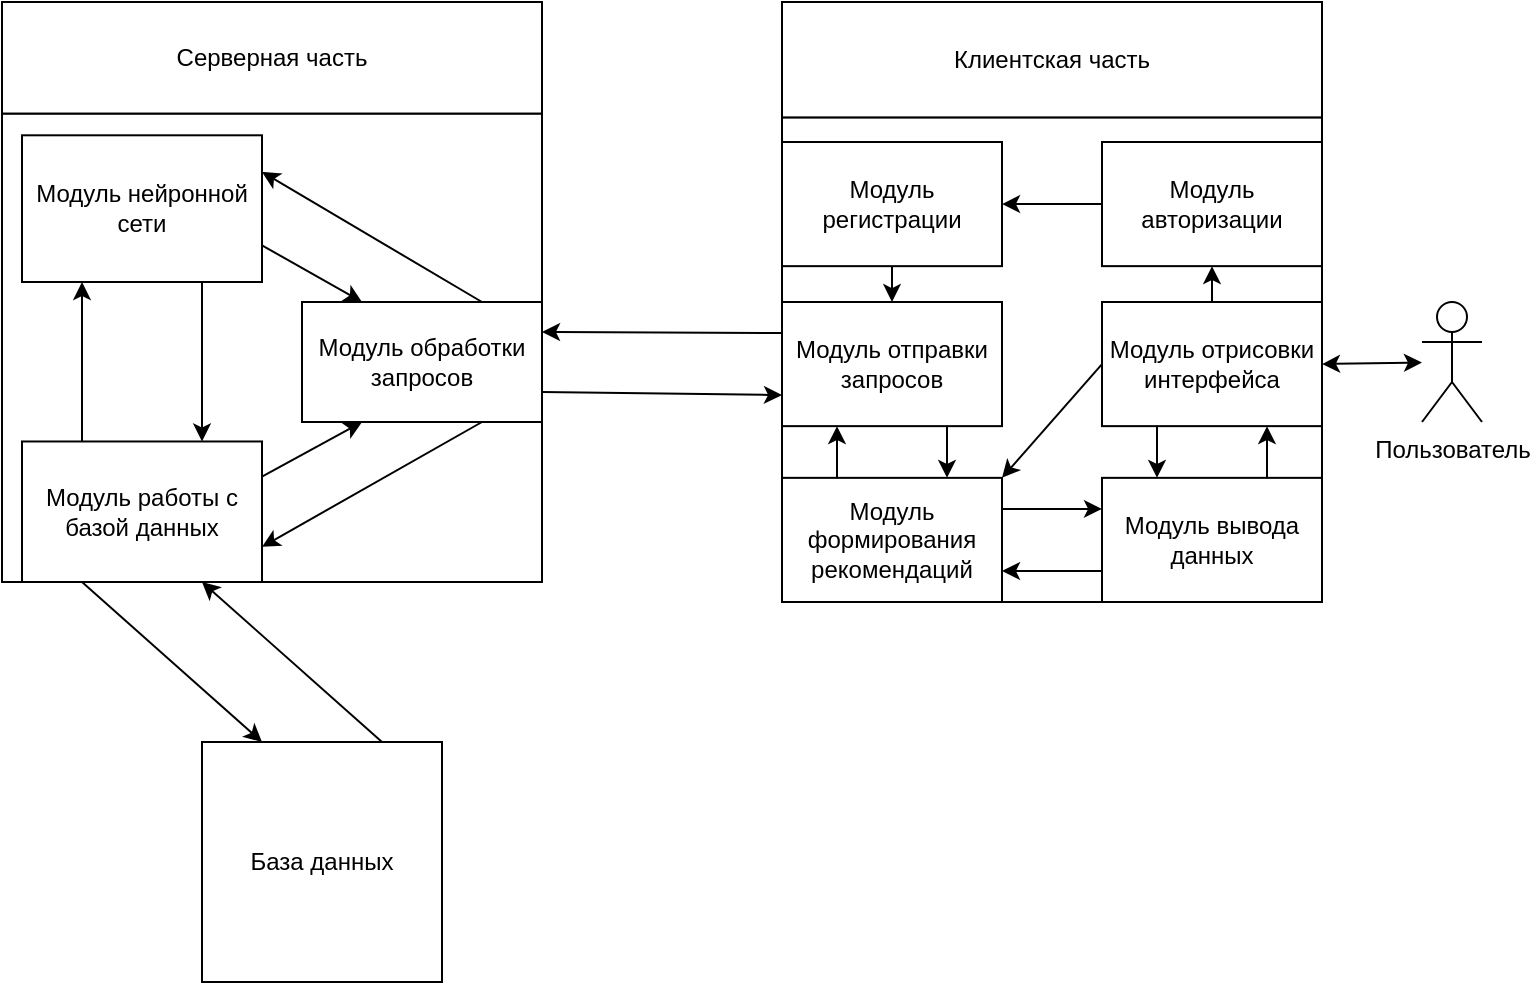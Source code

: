 <mxfile version="16.0.0" type="device"><diagram id="RUpwigVKsZJfVb4ffFtQ" name="Страница 1"><mxGraphModel dx="1160" dy="911" grid="1" gridSize="10" guides="1" tooltips="1" connect="1" arrows="1" fold="1" page="1" pageScale="1" pageWidth="827" pageHeight="1169" math="0" shadow="0"><root><mxCell id="0"/><mxCell id="1" parent="0"/><mxCell id="U-NaTjjt9iXgpwdmYIxd-7" value="" style="group" vertex="1" connectable="0" parent="1"><mxGeometry x="50" y="110" width="660" height="300" as="geometry"/></mxCell><mxCell id="U-NaTjjt9iXgpwdmYIxd-1" value="" style="rounded=0;whiteSpace=wrap;html=1;" vertex="1" parent="U-NaTjjt9iXgpwdmYIxd-7"><mxGeometry y="55.769" width="270.0" height="234.231" as="geometry"/></mxCell><mxCell id="U-NaTjjt9iXgpwdmYIxd-2" value="Серверная часть" style="rounded=0;whiteSpace=wrap;html=1;" vertex="1" parent="U-NaTjjt9iXgpwdmYIxd-7"><mxGeometry width="270" height="55.769" as="geometry"/></mxCell><mxCell id="U-NaTjjt9iXgpwdmYIxd-15" value="Модуль нейронной сети" style="rounded=0;whiteSpace=wrap;html=1;" vertex="1" parent="U-NaTjjt9iXgpwdmYIxd-7"><mxGeometry x="10" y="66.65" width="120" height="73.35" as="geometry"/></mxCell><mxCell id="U-NaTjjt9iXgpwdmYIxd-14" value="Модуль обработки запросов" style="rounded=0;whiteSpace=wrap;html=1;" vertex="1" parent="U-NaTjjt9iXgpwdmYIxd-7"><mxGeometry x="150" y="150" width="120" height="60" as="geometry"/></mxCell><mxCell id="U-NaTjjt9iXgpwdmYIxd-9" value="Модуль работы с базой данных" style="rounded=0;whiteSpace=wrap;html=1;" vertex="1" parent="U-NaTjjt9iXgpwdmYIxd-7"><mxGeometry x="10" y="219.74" width="120" height="70.26" as="geometry"/></mxCell><mxCell id="U-NaTjjt9iXgpwdmYIxd-8" value="" style="group" vertex="1" connectable="0" parent="U-NaTjjt9iXgpwdmYIxd-7"><mxGeometry x="390" width="270" height="300" as="geometry"/></mxCell><mxCell id="U-NaTjjt9iXgpwdmYIxd-5" value="" style="rounded=0;whiteSpace=wrap;html=1;" vertex="1" parent="U-NaTjjt9iXgpwdmYIxd-8"><mxGeometry y="57.692" width="270.0" height="242.308" as="geometry"/></mxCell><mxCell id="U-NaTjjt9iXgpwdmYIxd-6" value="Клиентская часть" style="rounded=0;whiteSpace=wrap;html=1;" vertex="1" parent="U-NaTjjt9iXgpwdmYIxd-8"><mxGeometry width="270" height="57.692" as="geometry"/></mxCell><mxCell id="U-NaTjjt9iXgpwdmYIxd-37" value="Модуль отправки запросов" style="rounded=0;whiteSpace=wrap;html=1;" vertex="1" parent="U-NaTjjt9iXgpwdmYIxd-8"><mxGeometry y="150.002" width="110" height="62.069" as="geometry"/></mxCell><mxCell id="U-NaTjjt9iXgpwdmYIxd-36" value="Модуль отрисовки интерфейса" style="rounded=0;whiteSpace=wrap;html=1;" vertex="1" parent="U-NaTjjt9iXgpwdmYIxd-8"><mxGeometry x="160" y="150.002" width="110" height="62.069" as="geometry"/></mxCell><mxCell id="U-NaTjjt9iXgpwdmYIxd-38" value="Модуль регистрации" style="rounded=0;whiteSpace=wrap;html=1;" vertex="1" parent="U-NaTjjt9iXgpwdmYIxd-8"><mxGeometry y="70.004" width="110" height="62.069" as="geometry"/></mxCell><mxCell id="U-NaTjjt9iXgpwdmYIxd-39" value="Модуль авторизации" style="rounded=0;whiteSpace=wrap;html=1;" vertex="1" parent="U-NaTjjt9iXgpwdmYIxd-8"><mxGeometry x="160" y="70.001" width="110" height="62.069" as="geometry"/></mxCell><mxCell id="U-NaTjjt9iXgpwdmYIxd-48" value="" style="endArrow=classic;html=1;rounded=0;exitX=0.5;exitY=0;exitDx=0;exitDy=0;entryX=0.5;entryY=1;entryDx=0;entryDy=0;" edge="1" parent="U-NaTjjt9iXgpwdmYIxd-8" source="U-NaTjjt9iXgpwdmYIxd-36" target="U-NaTjjt9iXgpwdmYIxd-39"><mxGeometry width="50" height="50" relative="1" as="geometry"><mxPoint x="300" y="362.069" as="sourcePoint"/><mxPoint x="350" y="310.345" as="targetPoint"/></mxGeometry></mxCell><mxCell id="U-NaTjjt9iXgpwdmYIxd-49" value="" style="endArrow=classic;html=1;rounded=0;entryX=1;entryY=0.5;entryDx=0;entryDy=0;exitX=0;exitY=0.5;exitDx=0;exitDy=0;" edge="1" parent="U-NaTjjt9iXgpwdmYIxd-8" source="U-NaTjjt9iXgpwdmYIxd-39" target="U-NaTjjt9iXgpwdmYIxd-38"><mxGeometry width="50" height="50" relative="1" as="geometry"><mxPoint x="250" y="434.483" as="sourcePoint"/><mxPoint x="300" y="382.759" as="targetPoint"/></mxGeometry></mxCell><mxCell id="U-NaTjjt9iXgpwdmYIxd-40" value="Модуль формирования рекомендаций" style="rounded=0;whiteSpace=wrap;html=1;" vertex="1" parent="U-NaTjjt9iXgpwdmYIxd-8"><mxGeometry y="237.93" width="110" height="62.07" as="geometry"/></mxCell><mxCell id="U-NaTjjt9iXgpwdmYIxd-52" value="" style="endArrow=classic;html=1;rounded=0;exitX=0.5;exitY=1;exitDx=0;exitDy=0;entryX=0.5;entryY=0;entryDx=0;entryDy=0;" edge="1" parent="U-NaTjjt9iXgpwdmYIxd-8" source="U-NaTjjt9iXgpwdmYIxd-38" target="U-NaTjjt9iXgpwdmYIxd-37"><mxGeometry width="50" height="50" relative="1" as="geometry"><mxPoint x="-50" y="150" as="sourcePoint"/><mxPoint y="100" as="targetPoint"/></mxGeometry></mxCell><mxCell id="U-NaTjjt9iXgpwdmYIxd-53" value="Модуль вывода данных" style="rounded=0;whiteSpace=wrap;html=1;" vertex="1" parent="U-NaTjjt9iXgpwdmYIxd-8"><mxGeometry x="160" y="237.93" width="110" height="62.07" as="geometry"/></mxCell><mxCell id="U-NaTjjt9iXgpwdmYIxd-55" value="" style="endArrow=classic;html=1;rounded=0;entryX=0.75;entryY=1;entryDx=0;entryDy=0;exitX=0.75;exitY=0;exitDx=0;exitDy=0;" edge="1" parent="U-NaTjjt9iXgpwdmYIxd-8" source="U-NaTjjt9iXgpwdmYIxd-53" target="U-NaTjjt9iXgpwdmYIxd-36"><mxGeometry width="50" height="50" relative="1" as="geometry"><mxPoint x="210" y="390" as="sourcePoint"/><mxPoint x="260" y="340" as="targetPoint"/></mxGeometry></mxCell><mxCell id="U-NaTjjt9iXgpwdmYIxd-56" value="" style="endArrow=classic;html=1;rounded=0;entryX=0.25;entryY=1;entryDx=0;entryDy=0;exitX=0.25;exitY=0;exitDx=0;exitDy=0;" edge="1" parent="U-NaTjjt9iXgpwdmYIxd-8" source="U-NaTjjt9iXgpwdmYIxd-40" target="U-NaTjjt9iXgpwdmYIxd-37"><mxGeometry width="50" height="50" relative="1" as="geometry"><mxPoint x="30" y="380" as="sourcePoint"/><mxPoint x="80" y="330" as="targetPoint"/></mxGeometry></mxCell><mxCell id="U-NaTjjt9iXgpwdmYIxd-57" value="" style="endArrow=classic;html=1;rounded=0;exitX=0.75;exitY=1;exitDx=0;exitDy=0;entryX=0.75;entryY=0;entryDx=0;entryDy=0;" edge="1" parent="U-NaTjjt9iXgpwdmYIxd-8" source="U-NaTjjt9iXgpwdmYIxd-37" target="U-NaTjjt9iXgpwdmYIxd-40"><mxGeometry width="50" height="50" relative="1" as="geometry"><mxPoint x="60" y="370" as="sourcePoint"/><mxPoint x="110" y="320" as="targetPoint"/></mxGeometry></mxCell><mxCell id="U-NaTjjt9iXgpwdmYIxd-58" value="" style="endArrow=classic;html=1;rounded=0;exitX=0.25;exitY=1;exitDx=0;exitDy=0;entryX=0.25;entryY=0;entryDx=0;entryDy=0;" edge="1" parent="U-NaTjjt9iXgpwdmYIxd-8" source="U-NaTjjt9iXgpwdmYIxd-36" target="U-NaTjjt9iXgpwdmYIxd-53"><mxGeometry width="50" height="50" relative="1" as="geometry"><mxPoint x="200" y="370" as="sourcePoint"/><mxPoint x="250" y="320" as="targetPoint"/></mxGeometry></mxCell><mxCell id="U-NaTjjt9iXgpwdmYIxd-60" value="" style="endArrow=classic;html=1;rounded=0;entryX=1;entryY=0.75;entryDx=0;entryDy=0;exitX=0;exitY=0.75;exitDx=0;exitDy=0;" edge="1" parent="U-NaTjjt9iXgpwdmYIxd-8" source="U-NaTjjt9iXgpwdmYIxd-53" target="U-NaTjjt9iXgpwdmYIxd-40"><mxGeometry width="50" height="50" relative="1" as="geometry"><mxPoint x="90" y="360" as="sourcePoint"/><mxPoint x="140" y="310" as="targetPoint"/></mxGeometry></mxCell><mxCell id="U-NaTjjt9iXgpwdmYIxd-62" value="" style="endArrow=classic;html=1;rounded=0;entryX=0;entryY=0.25;entryDx=0;entryDy=0;exitX=1;exitY=0.25;exitDx=0;exitDy=0;" edge="1" parent="U-NaTjjt9iXgpwdmYIxd-8" source="U-NaTjjt9iXgpwdmYIxd-40" target="U-NaTjjt9iXgpwdmYIxd-53"><mxGeometry width="50" height="50" relative="1" as="geometry"><mxPoint x="10" y="410" as="sourcePoint"/><mxPoint x="60" y="360" as="targetPoint"/></mxGeometry></mxCell><mxCell id="U-NaTjjt9iXgpwdmYIxd-63" value="" style="endArrow=classic;html=1;rounded=0;entryX=1;entryY=0;entryDx=0;entryDy=0;exitX=0;exitY=0.5;exitDx=0;exitDy=0;" edge="1" parent="U-NaTjjt9iXgpwdmYIxd-8" source="U-NaTjjt9iXgpwdmYIxd-36" target="U-NaTjjt9iXgpwdmYIxd-40"><mxGeometry width="50" height="50" relative="1" as="geometry"><mxPoint x="110" y="350" as="sourcePoint"/><mxPoint x="130" y="330" as="targetPoint"/></mxGeometry></mxCell><mxCell id="U-NaTjjt9iXgpwdmYIxd-30" value="" style="endArrow=classic;html=1;rounded=0;entryX=0.25;entryY=1;entryDx=0;entryDy=0;exitX=1;exitY=0.25;exitDx=0;exitDy=0;" edge="1" parent="U-NaTjjt9iXgpwdmYIxd-7" source="U-NaTjjt9iXgpwdmYIxd-9" target="U-NaTjjt9iXgpwdmYIxd-14"><mxGeometry width="50" height="50" relative="1" as="geometry"><mxPoint x="230" y="350" as="sourcePoint"/><mxPoint x="280" y="300" as="targetPoint"/></mxGeometry></mxCell><mxCell id="U-NaTjjt9iXgpwdmYIxd-31" value="" style="endArrow=classic;html=1;rounded=0;exitX=0.75;exitY=1;exitDx=0;exitDy=0;entryX=1;entryY=0.75;entryDx=0;entryDy=0;" edge="1" parent="U-NaTjjt9iXgpwdmYIxd-7" source="U-NaTjjt9iXgpwdmYIxd-14" target="U-NaTjjt9iXgpwdmYIxd-9"><mxGeometry width="50" height="50" relative="1" as="geometry"><mxPoint x="320" y="350" as="sourcePoint"/><mxPoint x="370" y="300" as="targetPoint"/></mxGeometry></mxCell><mxCell id="U-NaTjjt9iXgpwdmYIxd-32" value="" style="endArrow=classic;html=1;rounded=0;exitX=1;exitY=0.75;exitDx=0;exitDy=0;entryX=0.25;entryY=0;entryDx=0;entryDy=0;" edge="1" parent="U-NaTjjt9iXgpwdmYIxd-7" source="U-NaTjjt9iXgpwdmYIxd-15" target="U-NaTjjt9iXgpwdmYIxd-14"><mxGeometry width="50" height="50" relative="1" as="geometry"><mxPoint x="300" y="360" as="sourcePoint"/><mxPoint x="350" y="310" as="targetPoint"/></mxGeometry></mxCell><mxCell id="U-NaTjjt9iXgpwdmYIxd-33" value="" style="endArrow=classic;html=1;rounded=0;entryX=1;entryY=0.25;entryDx=0;entryDy=0;exitX=0.75;exitY=0;exitDx=0;exitDy=0;" edge="1" parent="U-NaTjjt9iXgpwdmYIxd-7" source="U-NaTjjt9iXgpwdmYIxd-14" target="U-NaTjjt9iXgpwdmYIxd-15"><mxGeometry width="50" height="50" relative="1" as="geometry"><mxPoint x="320" y="370" as="sourcePoint"/><mxPoint x="370" y="320" as="targetPoint"/></mxGeometry></mxCell><mxCell id="U-NaTjjt9iXgpwdmYIxd-34" value="" style="endArrow=classic;html=1;rounded=0;exitX=0.25;exitY=0;exitDx=0;exitDy=0;entryX=0.25;entryY=1;entryDx=0;entryDy=0;" edge="1" parent="U-NaTjjt9iXgpwdmYIxd-7" source="U-NaTjjt9iXgpwdmYIxd-9" target="U-NaTjjt9iXgpwdmYIxd-15"><mxGeometry width="50" height="50" relative="1" as="geometry"><mxPoint x="310" y="340" as="sourcePoint"/><mxPoint x="360" y="290" as="targetPoint"/></mxGeometry></mxCell><mxCell id="U-NaTjjt9iXgpwdmYIxd-35" value="" style="endArrow=classic;html=1;rounded=0;exitX=0.75;exitY=1;exitDx=0;exitDy=0;entryX=0.75;entryY=0;entryDx=0;entryDy=0;" edge="1" parent="U-NaTjjt9iXgpwdmYIxd-7" source="U-NaTjjt9iXgpwdmYIxd-15" target="U-NaTjjt9iXgpwdmYIxd-9"><mxGeometry width="50" height="50" relative="1" as="geometry"><mxPoint x="250" y="340" as="sourcePoint"/><mxPoint x="300" y="290" as="targetPoint"/></mxGeometry></mxCell><mxCell id="U-NaTjjt9iXgpwdmYIxd-42" value="" style="endArrow=classic;html=1;rounded=0;exitX=0;exitY=0.25;exitDx=0;exitDy=0;entryX=1;entryY=0.25;entryDx=0;entryDy=0;" edge="1" parent="U-NaTjjt9iXgpwdmYIxd-7" source="U-NaTjjt9iXgpwdmYIxd-37" target="U-NaTjjt9iXgpwdmYIxd-14"><mxGeometry width="50" height="50" relative="1" as="geometry"><mxPoint x="280" y="170" as="sourcePoint"/><mxPoint x="330" y="120" as="targetPoint"/></mxGeometry></mxCell><mxCell id="U-NaTjjt9iXgpwdmYIxd-43" value="" style="endArrow=classic;html=1;rounded=0;entryX=0;entryY=0.75;entryDx=0;entryDy=0;exitX=1;exitY=0.75;exitDx=0;exitDy=0;" edge="1" parent="U-NaTjjt9iXgpwdmYIxd-7" source="U-NaTjjt9iXgpwdmYIxd-14" target="U-NaTjjt9iXgpwdmYIxd-37"><mxGeometry width="50" height="50" relative="1" as="geometry"><mxPoint x="290" y="280" as="sourcePoint"/><mxPoint x="340" y="230" as="targetPoint"/></mxGeometry></mxCell><mxCell id="U-NaTjjt9iXgpwdmYIxd-19" value="База данных" style="rounded=0;whiteSpace=wrap;html=1;" vertex="1" parent="1"><mxGeometry x="150" y="480" width="120" height="120" as="geometry"/></mxCell><mxCell id="U-NaTjjt9iXgpwdmYIxd-20" value="" style="endArrow=classic;html=1;rounded=0;exitX=0.25;exitY=1;exitDx=0;exitDy=0;entryX=0.25;entryY=0;entryDx=0;entryDy=0;" edge="1" parent="1" source="U-NaTjjt9iXgpwdmYIxd-9" target="U-NaTjjt9iXgpwdmYIxd-19"><mxGeometry width="50" height="50" relative="1" as="geometry"><mxPoint x="290" y="380" as="sourcePoint"/><mxPoint x="340" y="330" as="targetPoint"/></mxGeometry></mxCell><mxCell id="U-NaTjjt9iXgpwdmYIxd-21" value="" style="endArrow=classic;html=1;rounded=0;entryX=0.75;entryY=1;entryDx=0;entryDy=0;exitX=0.75;exitY=0;exitDx=0;exitDy=0;" edge="1" parent="1" source="U-NaTjjt9iXgpwdmYIxd-19" target="U-NaTjjt9iXgpwdmYIxd-9"><mxGeometry width="50" height="50" relative="1" as="geometry"><mxPoint x="240" y="370" as="sourcePoint"/><mxPoint x="290" y="320" as="targetPoint"/></mxGeometry></mxCell><mxCell id="U-NaTjjt9iXgpwdmYIxd-41" value="Пользователь" style="shape=umlActor;verticalLabelPosition=bottom;verticalAlign=top;html=1;outlineConnect=0;" vertex="1" parent="1"><mxGeometry x="760" y="260" width="30" height="60" as="geometry"/></mxCell><mxCell id="U-NaTjjt9iXgpwdmYIxd-47" value="" style="endArrow=classic;startArrow=classic;html=1;rounded=0;exitX=1;exitY=0.5;exitDx=0;exitDy=0;" edge="1" parent="1" source="U-NaTjjt9iXgpwdmYIxd-36" target="U-NaTjjt9iXgpwdmYIxd-41"><mxGeometry width="50" height="50" relative="1" as="geometry"><mxPoint x="540" y="460" as="sourcePoint"/><mxPoint x="590" y="410" as="targetPoint"/></mxGeometry></mxCell></root></mxGraphModel></diagram></mxfile>